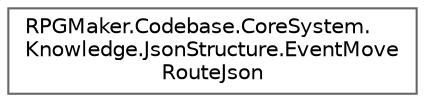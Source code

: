 digraph "クラス階層図"
{
 // LATEX_PDF_SIZE
  bgcolor="transparent";
  edge [fontname=Helvetica,fontsize=10,labelfontname=Helvetica,labelfontsize=10];
  node [fontname=Helvetica,fontsize=10,shape=box,height=0.2,width=0.4];
  rankdir="LR";
  Node0 [id="Node000000",label="RPGMaker.Codebase.CoreSystem.\lKnowledge.JsonStructure.EventMove\lRouteJson",height=0.2,width=0.4,color="grey40", fillcolor="white", style="filled",URL="$d0/d26/class_r_p_g_maker_1_1_codebase_1_1_core_system_1_1_knowledge_1_1_json_structure_1_1_event_move_route_json.html",tooltip=" "];
}
